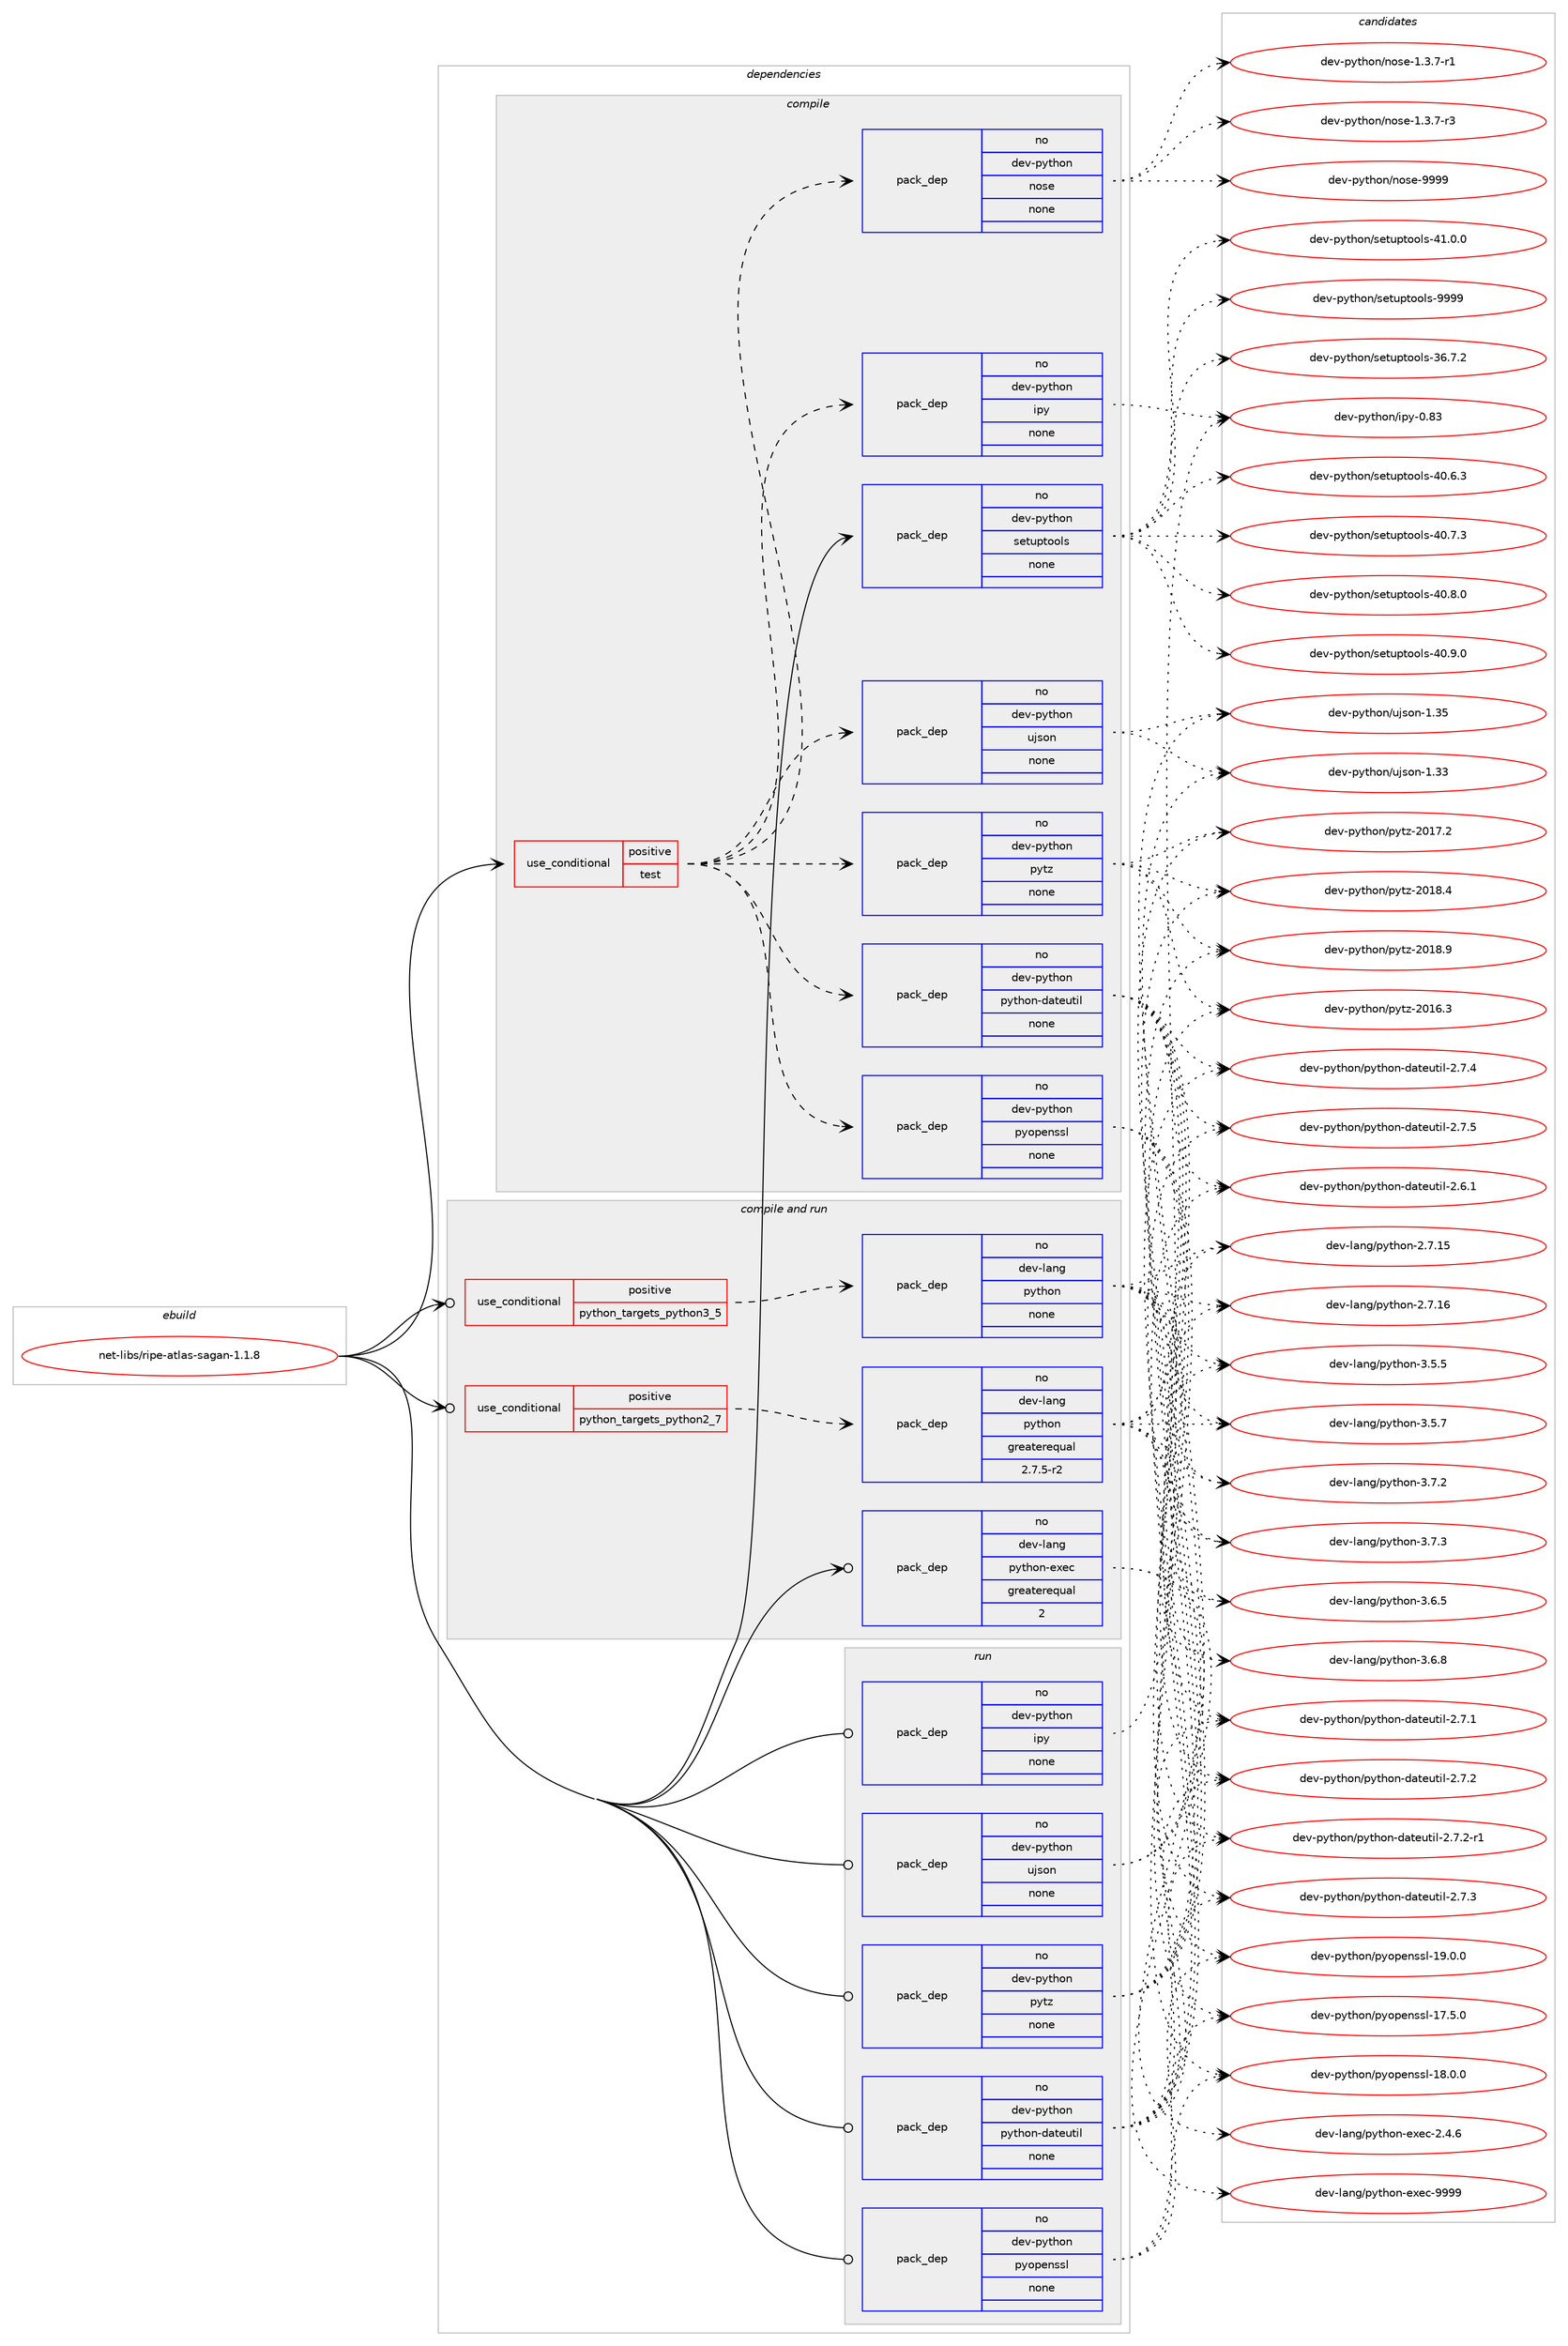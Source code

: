 digraph prolog {

# *************
# Graph options
# *************

newrank=true;
concentrate=true;
compound=true;
graph [rankdir=LR,fontname=Helvetica,fontsize=10,ranksep=1.5];#, ranksep=2.5, nodesep=0.2];
edge  [arrowhead=vee];
node  [fontname=Helvetica,fontsize=10];

# **********
# The ebuild
# **********

subgraph cluster_leftcol {
color=gray;
rank=same;
label=<<i>ebuild</i>>;
id [label="net-libs/ripe-atlas-sagan-1.1.8", color=red, width=4, href="../net-libs/ripe-atlas-sagan-1.1.8.svg"];
}

# ****************
# The dependencies
# ****************

subgraph cluster_midcol {
color=gray;
label=<<i>dependencies</i>>;
subgraph cluster_compile {
fillcolor="#eeeeee";
style=filled;
label=<<i>compile</i>>;
subgraph cond586 {
dependency2537 [label=<<TABLE BORDER="0" CELLBORDER="1" CELLSPACING="0" CELLPADDING="4"><TR><TD ROWSPAN="3" CELLPADDING="10">use_conditional</TD></TR><TR><TD>positive</TD></TR><TR><TD>test</TD></TR></TABLE>>, shape=none, color=red];
subgraph pack1911 {
dependency2538 [label=<<TABLE BORDER="0" CELLBORDER="1" CELLSPACING="0" CELLPADDING="4" WIDTH="220"><TR><TD ROWSPAN="6" CELLPADDING="30">pack_dep</TD></TR><TR><TD WIDTH="110">no</TD></TR><TR><TD>dev-python</TD></TR><TR><TD>ipy</TD></TR><TR><TD>none</TD></TR><TR><TD></TD></TR></TABLE>>, shape=none, color=blue];
}
dependency2537:e -> dependency2538:w [weight=20,style="dashed",arrowhead="vee"];
subgraph pack1912 {
dependency2539 [label=<<TABLE BORDER="0" CELLBORDER="1" CELLSPACING="0" CELLPADDING="4" WIDTH="220"><TR><TD ROWSPAN="6" CELLPADDING="30">pack_dep</TD></TR><TR><TD WIDTH="110">no</TD></TR><TR><TD>dev-python</TD></TR><TR><TD>python-dateutil</TD></TR><TR><TD>none</TD></TR><TR><TD></TD></TR></TABLE>>, shape=none, color=blue];
}
dependency2537:e -> dependency2539:w [weight=20,style="dashed",arrowhead="vee"];
subgraph pack1913 {
dependency2540 [label=<<TABLE BORDER="0" CELLBORDER="1" CELLSPACING="0" CELLPADDING="4" WIDTH="220"><TR><TD ROWSPAN="6" CELLPADDING="30">pack_dep</TD></TR><TR><TD WIDTH="110">no</TD></TR><TR><TD>dev-python</TD></TR><TR><TD>pytz</TD></TR><TR><TD>none</TD></TR><TR><TD></TD></TR></TABLE>>, shape=none, color=blue];
}
dependency2537:e -> dependency2540:w [weight=20,style="dashed",arrowhead="vee"];
subgraph pack1914 {
dependency2541 [label=<<TABLE BORDER="0" CELLBORDER="1" CELLSPACING="0" CELLPADDING="4" WIDTH="220"><TR><TD ROWSPAN="6" CELLPADDING="30">pack_dep</TD></TR><TR><TD WIDTH="110">no</TD></TR><TR><TD>dev-python</TD></TR><TR><TD>pyopenssl</TD></TR><TR><TD>none</TD></TR><TR><TD></TD></TR></TABLE>>, shape=none, color=blue];
}
dependency2537:e -> dependency2541:w [weight=20,style="dashed",arrowhead="vee"];
subgraph pack1915 {
dependency2542 [label=<<TABLE BORDER="0" CELLBORDER="1" CELLSPACING="0" CELLPADDING="4" WIDTH="220"><TR><TD ROWSPAN="6" CELLPADDING="30">pack_dep</TD></TR><TR><TD WIDTH="110">no</TD></TR><TR><TD>dev-python</TD></TR><TR><TD>ujson</TD></TR><TR><TD>none</TD></TR><TR><TD></TD></TR></TABLE>>, shape=none, color=blue];
}
dependency2537:e -> dependency2542:w [weight=20,style="dashed",arrowhead="vee"];
subgraph pack1916 {
dependency2543 [label=<<TABLE BORDER="0" CELLBORDER="1" CELLSPACING="0" CELLPADDING="4" WIDTH="220"><TR><TD ROWSPAN="6" CELLPADDING="30">pack_dep</TD></TR><TR><TD WIDTH="110">no</TD></TR><TR><TD>dev-python</TD></TR><TR><TD>nose</TD></TR><TR><TD>none</TD></TR><TR><TD></TD></TR></TABLE>>, shape=none, color=blue];
}
dependency2537:e -> dependency2543:w [weight=20,style="dashed",arrowhead="vee"];
}
id:e -> dependency2537:w [weight=20,style="solid",arrowhead="vee"];
subgraph pack1917 {
dependency2544 [label=<<TABLE BORDER="0" CELLBORDER="1" CELLSPACING="0" CELLPADDING="4" WIDTH="220"><TR><TD ROWSPAN="6" CELLPADDING="30">pack_dep</TD></TR><TR><TD WIDTH="110">no</TD></TR><TR><TD>dev-python</TD></TR><TR><TD>setuptools</TD></TR><TR><TD>none</TD></TR><TR><TD></TD></TR></TABLE>>, shape=none, color=blue];
}
id:e -> dependency2544:w [weight=20,style="solid",arrowhead="vee"];
}
subgraph cluster_compileandrun {
fillcolor="#eeeeee";
style=filled;
label=<<i>compile and run</i>>;
subgraph cond587 {
dependency2545 [label=<<TABLE BORDER="0" CELLBORDER="1" CELLSPACING="0" CELLPADDING="4"><TR><TD ROWSPAN="3" CELLPADDING="10">use_conditional</TD></TR><TR><TD>positive</TD></TR><TR><TD>python_targets_python2_7</TD></TR></TABLE>>, shape=none, color=red];
subgraph pack1918 {
dependency2546 [label=<<TABLE BORDER="0" CELLBORDER="1" CELLSPACING="0" CELLPADDING="4" WIDTH="220"><TR><TD ROWSPAN="6" CELLPADDING="30">pack_dep</TD></TR><TR><TD WIDTH="110">no</TD></TR><TR><TD>dev-lang</TD></TR><TR><TD>python</TD></TR><TR><TD>greaterequal</TD></TR><TR><TD>2.7.5-r2</TD></TR></TABLE>>, shape=none, color=blue];
}
dependency2545:e -> dependency2546:w [weight=20,style="dashed",arrowhead="vee"];
}
id:e -> dependency2545:w [weight=20,style="solid",arrowhead="odotvee"];
subgraph cond588 {
dependency2547 [label=<<TABLE BORDER="0" CELLBORDER="1" CELLSPACING="0" CELLPADDING="4"><TR><TD ROWSPAN="3" CELLPADDING="10">use_conditional</TD></TR><TR><TD>positive</TD></TR><TR><TD>python_targets_python3_5</TD></TR></TABLE>>, shape=none, color=red];
subgraph pack1919 {
dependency2548 [label=<<TABLE BORDER="0" CELLBORDER="1" CELLSPACING="0" CELLPADDING="4" WIDTH="220"><TR><TD ROWSPAN="6" CELLPADDING="30">pack_dep</TD></TR><TR><TD WIDTH="110">no</TD></TR><TR><TD>dev-lang</TD></TR><TR><TD>python</TD></TR><TR><TD>none</TD></TR><TR><TD></TD></TR></TABLE>>, shape=none, color=blue];
}
dependency2547:e -> dependency2548:w [weight=20,style="dashed",arrowhead="vee"];
}
id:e -> dependency2547:w [weight=20,style="solid",arrowhead="odotvee"];
subgraph pack1920 {
dependency2549 [label=<<TABLE BORDER="0" CELLBORDER="1" CELLSPACING="0" CELLPADDING="4" WIDTH="220"><TR><TD ROWSPAN="6" CELLPADDING="30">pack_dep</TD></TR><TR><TD WIDTH="110">no</TD></TR><TR><TD>dev-lang</TD></TR><TR><TD>python-exec</TD></TR><TR><TD>greaterequal</TD></TR><TR><TD>2</TD></TR></TABLE>>, shape=none, color=blue];
}
id:e -> dependency2549:w [weight=20,style="solid",arrowhead="odotvee"];
}
subgraph cluster_run {
fillcolor="#eeeeee";
style=filled;
label=<<i>run</i>>;
subgraph pack1921 {
dependency2550 [label=<<TABLE BORDER="0" CELLBORDER="1" CELLSPACING="0" CELLPADDING="4" WIDTH="220"><TR><TD ROWSPAN="6" CELLPADDING="30">pack_dep</TD></TR><TR><TD WIDTH="110">no</TD></TR><TR><TD>dev-python</TD></TR><TR><TD>ipy</TD></TR><TR><TD>none</TD></TR><TR><TD></TD></TR></TABLE>>, shape=none, color=blue];
}
id:e -> dependency2550:w [weight=20,style="solid",arrowhead="odot"];
subgraph pack1922 {
dependency2551 [label=<<TABLE BORDER="0" CELLBORDER="1" CELLSPACING="0" CELLPADDING="4" WIDTH="220"><TR><TD ROWSPAN="6" CELLPADDING="30">pack_dep</TD></TR><TR><TD WIDTH="110">no</TD></TR><TR><TD>dev-python</TD></TR><TR><TD>pyopenssl</TD></TR><TR><TD>none</TD></TR><TR><TD></TD></TR></TABLE>>, shape=none, color=blue];
}
id:e -> dependency2551:w [weight=20,style="solid",arrowhead="odot"];
subgraph pack1923 {
dependency2552 [label=<<TABLE BORDER="0" CELLBORDER="1" CELLSPACING="0" CELLPADDING="4" WIDTH="220"><TR><TD ROWSPAN="6" CELLPADDING="30">pack_dep</TD></TR><TR><TD WIDTH="110">no</TD></TR><TR><TD>dev-python</TD></TR><TR><TD>python-dateutil</TD></TR><TR><TD>none</TD></TR><TR><TD></TD></TR></TABLE>>, shape=none, color=blue];
}
id:e -> dependency2552:w [weight=20,style="solid",arrowhead="odot"];
subgraph pack1924 {
dependency2553 [label=<<TABLE BORDER="0" CELLBORDER="1" CELLSPACING="0" CELLPADDING="4" WIDTH="220"><TR><TD ROWSPAN="6" CELLPADDING="30">pack_dep</TD></TR><TR><TD WIDTH="110">no</TD></TR><TR><TD>dev-python</TD></TR><TR><TD>pytz</TD></TR><TR><TD>none</TD></TR><TR><TD></TD></TR></TABLE>>, shape=none, color=blue];
}
id:e -> dependency2553:w [weight=20,style="solid",arrowhead="odot"];
subgraph pack1925 {
dependency2554 [label=<<TABLE BORDER="0" CELLBORDER="1" CELLSPACING="0" CELLPADDING="4" WIDTH="220"><TR><TD ROWSPAN="6" CELLPADDING="30">pack_dep</TD></TR><TR><TD WIDTH="110">no</TD></TR><TR><TD>dev-python</TD></TR><TR><TD>ujson</TD></TR><TR><TD>none</TD></TR><TR><TD></TD></TR></TABLE>>, shape=none, color=blue];
}
id:e -> dependency2554:w [weight=20,style="solid",arrowhead="odot"];
}
}

# **************
# The candidates
# **************

subgraph cluster_choices {
rank=same;
color=gray;
label=<<i>candidates</i>>;

subgraph choice1911 {
color=black;
nodesep=1;
choice10010111845112121116104111110471051121214548465651 [label="dev-python/ipy-0.83", color=red, width=4,href="../dev-python/ipy-0.83.svg"];
dependency2538:e -> choice10010111845112121116104111110471051121214548465651:w [style=dotted,weight="100"];
}
subgraph choice1912 {
color=black;
nodesep=1;
choice10010111845112121116104111110471121211161041111104510097116101117116105108455046544649 [label="dev-python/python-dateutil-2.6.1", color=red, width=4,href="../dev-python/python-dateutil-2.6.1.svg"];
choice10010111845112121116104111110471121211161041111104510097116101117116105108455046554649 [label="dev-python/python-dateutil-2.7.1", color=red, width=4,href="../dev-python/python-dateutil-2.7.1.svg"];
choice10010111845112121116104111110471121211161041111104510097116101117116105108455046554650 [label="dev-python/python-dateutil-2.7.2", color=red, width=4,href="../dev-python/python-dateutil-2.7.2.svg"];
choice100101118451121211161041111104711212111610411111045100971161011171161051084550465546504511449 [label="dev-python/python-dateutil-2.7.2-r1", color=red, width=4,href="../dev-python/python-dateutil-2.7.2-r1.svg"];
choice10010111845112121116104111110471121211161041111104510097116101117116105108455046554651 [label="dev-python/python-dateutil-2.7.3", color=red, width=4,href="../dev-python/python-dateutil-2.7.3.svg"];
choice10010111845112121116104111110471121211161041111104510097116101117116105108455046554652 [label="dev-python/python-dateutil-2.7.4", color=red, width=4,href="../dev-python/python-dateutil-2.7.4.svg"];
choice10010111845112121116104111110471121211161041111104510097116101117116105108455046554653 [label="dev-python/python-dateutil-2.7.5", color=red, width=4,href="../dev-python/python-dateutil-2.7.5.svg"];
dependency2539:e -> choice10010111845112121116104111110471121211161041111104510097116101117116105108455046544649:w [style=dotted,weight="100"];
dependency2539:e -> choice10010111845112121116104111110471121211161041111104510097116101117116105108455046554649:w [style=dotted,weight="100"];
dependency2539:e -> choice10010111845112121116104111110471121211161041111104510097116101117116105108455046554650:w [style=dotted,weight="100"];
dependency2539:e -> choice100101118451121211161041111104711212111610411111045100971161011171161051084550465546504511449:w [style=dotted,weight="100"];
dependency2539:e -> choice10010111845112121116104111110471121211161041111104510097116101117116105108455046554651:w [style=dotted,weight="100"];
dependency2539:e -> choice10010111845112121116104111110471121211161041111104510097116101117116105108455046554652:w [style=dotted,weight="100"];
dependency2539:e -> choice10010111845112121116104111110471121211161041111104510097116101117116105108455046554653:w [style=dotted,weight="100"];
}
subgraph choice1913 {
color=black;
nodesep=1;
choice100101118451121211161041111104711212111612245504849544651 [label="dev-python/pytz-2016.3", color=red, width=4,href="../dev-python/pytz-2016.3.svg"];
choice100101118451121211161041111104711212111612245504849554650 [label="dev-python/pytz-2017.2", color=red, width=4,href="../dev-python/pytz-2017.2.svg"];
choice100101118451121211161041111104711212111612245504849564652 [label="dev-python/pytz-2018.4", color=red, width=4,href="../dev-python/pytz-2018.4.svg"];
choice100101118451121211161041111104711212111612245504849564657 [label="dev-python/pytz-2018.9", color=red, width=4,href="../dev-python/pytz-2018.9.svg"];
dependency2540:e -> choice100101118451121211161041111104711212111612245504849544651:w [style=dotted,weight="100"];
dependency2540:e -> choice100101118451121211161041111104711212111612245504849554650:w [style=dotted,weight="100"];
dependency2540:e -> choice100101118451121211161041111104711212111612245504849564652:w [style=dotted,weight="100"];
dependency2540:e -> choice100101118451121211161041111104711212111612245504849564657:w [style=dotted,weight="100"];
}
subgraph choice1914 {
color=black;
nodesep=1;
choice100101118451121211161041111104711212111111210111011511510845495546534648 [label="dev-python/pyopenssl-17.5.0", color=red, width=4,href="../dev-python/pyopenssl-17.5.0.svg"];
choice100101118451121211161041111104711212111111210111011511510845495646484648 [label="dev-python/pyopenssl-18.0.0", color=red, width=4,href="../dev-python/pyopenssl-18.0.0.svg"];
choice100101118451121211161041111104711212111111210111011511510845495746484648 [label="dev-python/pyopenssl-19.0.0", color=red, width=4,href="../dev-python/pyopenssl-19.0.0.svg"];
dependency2541:e -> choice100101118451121211161041111104711212111111210111011511510845495546534648:w [style=dotted,weight="100"];
dependency2541:e -> choice100101118451121211161041111104711212111111210111011511510845495646484648:w [style=dotted,weight="100"];
dependency2541:e -> choice100101118451121211161041111104711212111111210111011511510845495746484648:w [style=dotted,weight="100"];
}
subgraph choice1915 {
color=black;
nodesep=1;
choice10010111845112121116104111110471171061151111104549465151 [label="dev-python/ujson-1.33", color=red, width=4,href="../dev-python/ujson-1.33.svg"];
choice10010111845112121116104111110471171061151111104549465153 [label="dev-python/ujson-1.35", color=red, width=4,href="../dev-python/ujson-1.35.svg"];
dependency2542:e -> choice10010111845112121116104111110471171061151111104549465151:w [style=dotted,weight="100"];
dependency2542:e -> choice10010111845112121116104111110471171061151111104549465153:w [style=dotted,weight="100"];
}
subgraph choice1916 {
color=black;
nodesep=1;
choice10010111845112121116104111110471101111151014549465146554511449 [label="dev-python/nose-1.3.7-r1", color=red, width=4,href="../dev-python/nose-1.3.7-r1.svg"];
choice10010111845112121116104111110471101111151014549465146554511451 [label="dev-python/nose-1.3.7-r3", color=red, width=4,href="../dev-python/nose-1.3.7-r3.svg"];
choice10010111845112121116104111110471101111151014557575757 [label="dev-python/nose-9999", color=red, width=4,href="../dev-python/nose-9999.svg"];
dependency2543:e -> choice10010111845112121116104111110471101111151014549465146554511449:w [style=dotted,weight="100"];
dependency2543:e -> choice10010111845112121116104111110471101111151014549465146554511451:w [style=dotted,weight="100"];
dependency2543:e -> choice10010111845112121116104111110471101111151014557575757:w [style=dotted,weight="100"];
}
subgraph choice1917 {
color=black;
nodesep=1;
choice100101118451121211161041111104711510111611711211611111110811545515446554650 [label="dev-python/setuptools-36.7.2", color=red, width=4,href="../dev-python/setuptools-36.7.2.svg"];
choice100101118451121211161041111104711510111611711211611111110811545524846544651 [label="dev-python/setuptools-40.6.3", color=red, width=4,href="../dev-python/setuptools-40.6.3.svg"];
choice100101118451121211161041111104711510111611711211611111110811545524846554651 [label="dev-python/setuptools-40.7.3", color=red, width=4,href="../dev-python/setuptools-40.7.3.svg"];
choice100101118451121211161041111104711510111611711211611111110811545524846564648 [label="dev-python/setuptools-40.8.0", color=red, width=4,href="../dev-python/setuptools-40.8.0.svg"];
choice100101118451121211161041111104711510111611711211611111110811545524846574648 [label="dev-python/setuptools-40.9.0", color=red, width=4,href="../dev-python/setuptools-40.9.0.svg"];
choice100101118451121211161041111104711510111611711211611111110811545524946484648 [label="dev-python/setuptools-41.0.0", color=red, width=4,href="../dev-python/setuptools-41.0.0.svg"];
choice10010111845112121116104111110471151011161171121161111111081154557575757 [label="dev-python/setuptools-9999", color=red, width=4,href="../dev-python/setuptools-9999.svg"];
dependency2544:e -> choice100101118451121211161041111104711510111611711211611111110811545515446554650:w [style=dotted,weight="100"];
dependency2544:e -> choice100101118451121211161041111104711510111611711211611111110811545524846544651:w [style=dotted,weight="100"];
dependency2544:e -> choice100101118451121211161041111104711510111611711211611111110811545524846554651:w [style=dotted,weight="100"];
dependency2544:e -> choice100101118451121211161041111104711510111611711211611111110811545524846564648:w [style=dotted,weight="100"];
dependency2544:e -> choice100101118451121211161041111104711510111611711211611111110811545524846574648:w [style=dotted,weight="100"];
dependency2544:e -> choice100101118451121211161041111104711510111611711211611111110811545524946484648:w [style=dotted,weight="100"];
dependency2544:e -> choice10010111845112121116104111110471151011161171121161111111081154557575757:w [style=dotted,weight="100"];
}
subgraph choice1918 {
color=black;
nodesep=1;
choice10010111845108971101034711212111610411111045504655464953 [label="dev-lang/python-2.7.15", color=red, width=4,href="../dev-lang/python-2.7.15.svg"];
choice10010111845108971101034711212111610411111045504655464954 [label="dev-lang/python-2.7.16", color=red, width=4,href="../dev-lang/python-2.7.16.svg"];
choice100101118451089711010347112121116104111110455146534653 [label="dev-lang/python-3.5.5", color=red, width=4,href="../dev-lang/python-3.5.5.svg"];
choice100101118451089711010347112121116104111110455146534655 [label="dev-lang/python-3.5.7", color=red, width=4,href="../dev-lang/python-3.5.7.svg"];
choice100101118451089711010347112121116104111110455146544653 [label="dev-lang/python-3.6.5", color=red, width=4,href="../dev-lang/python-3.6.5.svg"];
choice100101118451089711010347112121116104111110455146544656 [label="dev-lang/python-3.6.8", color=red, width=4,href="../dev-lang/python-3.6.8.svg"];
choice100101118451089711010347112121116104111110455146554650 [label="dev-lang/python-3.7.2", color=red, width=4,href="../dev-lang/python-3.7.2.svg"];
choice100101118451089711010347112121116104111110455146554651 [label="dev-lang/python-3.7.3", color=red, width=4,href="../dev-lang/python-3.7.3.svg"];
dependency2546:e -> choice10010111845108971101034711212111610411111045504655464953:w [style=dotted,weight="100"];
dependency2546:e -> choice10010111845108971101034711212111610411111045504655464954:w [style=dotted,weight="100"];
dependency2546:e -> choice100101118451089711010347112121116104111110455146534653:w [style=dotted,weight="100"];
dependency2546:e -> choice100101118451089711010347112121116104111110455146534655:w [style=dotted,weight="100"];
dependency2546:e -> choice100101118451089711010347112121116104111110455146544653:w [style=dotted,weight="100"];
dependency2546:e -> choice100101118451089711010347112121116104111110455146544656:w [style=dotted,weight="100"];
dependency2546:e -> choice100101118451089711010347112121116104111110455146554650:w [style=dotted,weight="100"];
dependency2546:e -> choice100101118451089711010347112121116104111110455146554651:w [style=dotted,weight="100"];
}
subgraph choice1919 {
color=black;
nodesep=1;
choice10010111845108971101034711212111610411111045504655464953 [label="dev-lang/python-2.7.15", color=red, width=4,href="../dev-lang/python-2.7.15.svg"];
choice10010111845108971101034711212111610411111045504655464954 [label="dev-lang/python-2.7.16", color=red, width=4,href="../dev-lang/python-2.7.16.svg"];
choice100101118451089711010347112121116104111110455146534653 [label="dev-lang/python-3.5.5", color=red, width=4,href="../dev-lang/python-3.5.5.svg"];
choice100101118451089711010347112121116104111110455146534655 [label="dev-lang/python-3.5.7", color=red, width=4,href="../dev-lang/python-3.5.7.svg"];
choice100101118451089711010347112121116104111110455146544653 [label="dev-lang/python-3.6.5", color=red, width=4,href="../dev-lang/python-3.6.5.svg"];
choice100101118451089711010347112121116104111110455146544656 [label="dev-lang/python-3.6.8", color=red, width=4,href="../dev-lang/python-3.6.8.svg"];
choice100101118451089711010347112121116104111110455146554650 [label="dev-lang/python-3.7.2", color=red, width=4,href="../dev-lang/python-3.7.2.svg"];
choice100101118451089711010347112121116104111110455146554651 [label="dev-lang/python-3.7.3", color=red, width=4,href="../dev-lang/python-3.7.3.svg"];
dependency2548:e -> choice10010111845108971101034711212111610411111045504655464953:w [style=dotted,weight="100"];
dependency2548:e -> choice10010111845108971101034711212111610411111045504655464954:w [style=dotted,weight="100"];
dependency2548:e -> choice100101118451089711010347112121116104111110455146534653:w [style=dotted,weight="100"];
dependency2548:e -> choice100101118451089711010347112121116104111110455146534655:w [style=dotted,weight="100"];
dependency2548:e -> choice100101118451089711010347112121116104111110455146544653:w [style=dotted,weight="100"];
dependency2548:e -> choice100101118451089711010347112121116104111110455146544656:w [style=dotted,weight="100"];
dependency2548:e -> choice100101118451089711010347112121116104111110455146554650:w [style=dotted,weight="100"];
dependency2548:e -> choice100101118451089711010347112121116104111110455146554651:w [style=dotted,weight="100"];
}
subgraph choice1920 {
color=black;
nodesep=1;
choice1001011184510897110103471121211161041111104510112010199455046524654 [label="dev-lang/python-exec-2.4.6", color=red, width=4,href="../dev-lang/python-exec-2.4.6.svg"];
choice10010111845108971101034711212111610411111045101120101994557575757 [label="dev-lang/python-exec-9999", color=red, width=4,href="../dev-lang/python-exec-9999.svg"];
dependency2549:e -> choice1001011184510897110103471121211161041111104510112010199455046524654:w [style=dotted,weight="100"];
dependency2549:e -> choice10010111845108971101034711212111610411111045101120101994557575757:w [style=dotted,weight="100"];
}
subgraph choice1921 {
color=black;
nodesep=1;
choice10010111845112121116104111110471051121214548465651 [label="dev-python/ipy-0.83", color=red, width=4,href="../dev-python/ipy-0.83.svg"];
dependency2550:e -> choice10010111845112121116104111110471051121214548465651:w [style=dotted,weight="100"];
}
subgraph choice1922 {
color=black;
nodesep=1;
choice100101118451121211161041111104711212111111210111011511510845495546534648 [label="dev-python/pyopenssl-17.5.0", color=red, width=4,href="../dev-python/pyopenssl-17.5.0.svg"];
choice100101118451121211161041111104711212111111210111011511510845495646484648 [label="dev-python/pyopenssl-18.0.0", color=red, width=4,href="../dev-python/pyopenssl-18.0.0.svg"];
choice100101118451121211161041111104711212111111210111011511510845495746484648 [label="dev-python/pyopenssl-19.0.0", color=red, width=4,href="../dev-python/pyopenssl-19.0.0.svg"];
dependency2551:e -> choice100101118451121211161041111104711212111111210111011511510845495546534648:w [style=dotted,weight="100"];
dependency2551:e -> choice100101118451121211161041111104711212111111210111011511510845495646484648:w [style=dotted,weight="100"];
dependency2551:e -> choice100101118451121211161041111104711212111111210111011511510845495746484648:w [style=dotted,weight="100"];
}
subgraph choice1923 {
color=black;
nodesep=1;
choice10010111845112121116104111110471121211161041111104510097116101117116105108455046544649 [label="dev-python/python-dateutil-2.6.1", color=red, width=4,href="../dev-python/python-dateutil-2.6.1.svg"];
choice10010111845112121116104111110471121211161041111104510097116101117116105108455046554649 [label="dev-python/python-dateutil-2.7.1", color=red, width=4,href="../dev-python/python-dateutil-2.7.1.svg"];
choice10010111845112121116104111110471121211161041111104510097116101117116105108455046554650 [label="dev-python/python-dateutil-2.7.2", color=red, width=4,href="../dev-python/python-dateutil-2.7.2.svg"];
choice100101118451121211161041111104711212111610411111045100971161011171161051084550465546504511449 [label="dev-python/python-dateutil-2.7.2-r1", color=red, width=4,href="../dev-python/python-dateutil-2.7.2-r1.svg"];
choice10010111845112121116104111110471121211161041111104510097116101117116105108455046554651 [label="dev-python/python-dateutil-2.7.3", color=red, width=4,href="../dev-python/python-dateutil-2.7.3.svg"];
choice10010111845112121116104111110471121211161041111104510097116101117116105108455046554652 [label="dev-python/python-dateutil-2.7.4", color=red, width=4,href="../dev-python/python-dateutil-2.7.4.svg"];
choice10010111845112121116104111110471121211161041111104510097116101117116105108455046554653 [label="dev-python/python-dateutil-2.7.5", color=red, width=4,href="../dev-python/python-dateutil-2.7.5.svg"];
dependency2552:e -> choice10010111845112121116104111110471121211161041111104510097116101117116105108455046544649:w [style=dotted,weight="100"];
dependency2552:e -> choice10010111845112121116104111110471121211161041111104510097116101117116105108455046554649:w [style=dotted,weight="100"];
dependency2552:e -> choice10010111845112121116104111110471121211161041111104510097116101117116105108455046554650:w [style=dotted,weight="100"];
dependency2552:e -> choice100101118451121211161041111104711212111610411111045100971161011171161051084550465546504511449:w [style=dotted,weight="100"];
dependency2552:e -> choice10010111845112121116104111110471121211161041111104510097116101117116105108455046554651:w [style=dotted,weight="100"];
dependency2552:e -> choice10010111845112121116104111110471121211161041111104510097116101117116105108455046554652:w [style=dotted,weight="100"];
dependency2552:e -> choice10010111845112121116104111110471121211161041111104510097116101117116105108455046554653:w [style=dotted,weight="100"];
}
subgraph choice1924 {
color=black;
nodesep=1;
choice100101118451121211161041111104711212111612245504849544651 [label="dev-python/pytz-2016.3", color=red, width=4,href="../dev-python/pytz-2016.3.svg"];
choice100101118451121211161041111104711212111612245504849554650 [label="dev-python/pytz-2017.2", color=red, width=4,href="../dev-python/pytz-2017.2.svg"];
choice100101118451121211161041111104711212111612245504849564652 [label="dev-python/pytz-2018.4", color=red, width=4,href="../dev-python/pytz-2018.4.svg"];
choice100101118451121211161041111104711212111612245504849564657 [label="dev-python/pytz-2018.9", color=red, width=4,href="../dev-python/pytz-2018.9.svg"];
dependency2553:e -> choice100101118451121211161041111104711212111612245504849544651:w [style=dotted,weight="100"];
dependency2553:e -> choice100101118451121211161041111104711212111612245504849554650:w [style=dotted,weight="100"];
dependency2553:e -> choice100101118451121211161041111104711212111612245504849564652:w [style=dotted,weight="100"];
dependency2553:e -> choice100101118451121211161041111104711212111612245504849564657:w [style=dotted,weight="100"];
}
subgraph choice1925 {
color=black;
nodesep=1;
choice10010111845112121116104111110471171061151111104549465151 [label="dev-python/ujson-1.33", color=red, width=4,href="../dev-python/ujson-1.33.svg"];
choice10010111845112121116104111110471171061151111104549465153 [label="dev-python/ujson-1.35", color=red, width=4,href="../dev-python/ujson-1.35.svg"];
dependency2554:e -> choice10010111845112121116104111110471171061151111104549465151:w [style=dotted,weight="100"];
dependency2554:e -> choice10010111845112121116104111110471171061151111104549465153:w [style=dotted,weight="100"];
}
}

}
